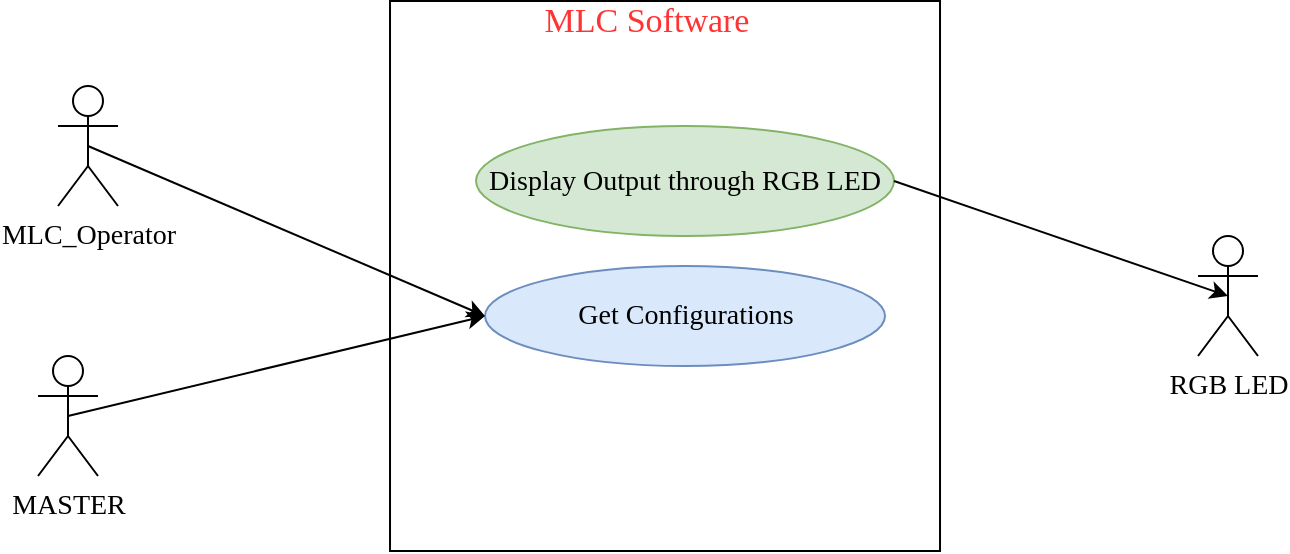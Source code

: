 <mxfile version="13.9.9" type="github">
  <diagram id="9Y8ZHIoOVF3_s0dHNt5-" name="Page-1">
    <mxGraphModel dx="1635" dy="915" grid="1" gridSize="10" guides="1" tooltips="1" connect="1" arrows="1" fold="1" page="1" pageScale="1" pageWidth="827" pageHeight="1169" math="0" shadow="0">
      <root>
        <mxCell id="0" />
        <mxCell id="1" parent="0" />
        <mxCell id="SoJKSNoQK4Bj8bn0CBLv-29" value="" style="whiteSpace=wrap;html=1;aspect=fixed;" vertex="1" parent="1">
          <mxGeometry x="286.01" y="297.5" width="275" height="275" as="geometry" />
        </mxCell>
        <mxCell id="SoJKSNoQK4Bj8bn0CBLv-3" value="&lt;font style=&quot;font-size: 14px&quot; face=&quot;Times New Roman&quot;&gt;Get Configurations&lt;/font&gt;" style="ellipse;whiteSpace=wrap;html=1;fillColor=#dae8fc;strokeColor=#6c8ebf;" vertex="1" parent="1">
          <mxGeometry x="333.51" y="430" width="200" height="50" as="geometry" />
        </mxCell>
        <mxCell id="SoJKSNoQK4Bj8bn0CBLv-5" value="&lt;font style=&quot;font-size: 14px&quot; face=&quot;Times New Roman&quot;&gt;Display Output through RGB LED&lt;/font&gt;" style="ellipse;whiteSpace=wrap;html=1;fillColor=#d5e8d4;strokeColor=#82b366;" vertex="1" parent="1">
          <mxGeometry x="329.01" y="360" width="209.01" height="55" as="geometry" />
        </mxCell>
        <mxCell id="SoJKSNoQK4Bj8bn0CBLv-10" value="&lt;font face=&quot;Times New Roman&quot;&gt;&lt;span style=&quot;font-size: 14px&quot;&gt;MLC_Operator&lt;/span&gt;&lt;/font&gt;" style="shape=umlActor;verticalLabelPosition=bottom;verticalAlign=top;html=1;" vertex="1" parent="1">
          <mxGeometry x="120" y="340" width="30" height="60" as="geometry" />
        </mxCell>
        <mxCell id="SoJKSNoQK4Bj8bn0CBLv-11" value="&lt;font face=&quot;Times New Roman&quot;&gt;&lt;span style=&quot;font-size: 14px&quot;&gt;RGB LED&lt;/span&gt;&lt;/font&gt;" style="shape=umlActor;verticalLabelPosition=bottom;verticalAlign=top;html=1;direction=east;" vertex="1" parent="1">
          <mxGeometry x="690" y="415" width="30" height="60" as="geometry" />
        </mxCell>
        <mxCell id="SoJKSNoQK4Bj8bn0CBLv-37" value="" style="endArrow=classic;html=1;exitX=0.5;exitY=0.5;exitDx=0;exitDy=0;exitPerimeter=0;entryX=0;entryY=0.5;entryDx=0;entryDy=0;" edge="1" parent="1" source="SoJKSNoQK4Bj8bn0CBLv-10" target="SoJKSNoQK4Bj8bn0CBLv-3">
          <mxGeometry width="50" height="50" relative="1" as="geometry">
            <mxPoint x="160" y="420" as="sourcePoint" />
            <mxPoint x="210" y="370" as="targetPoint" />
          </mxGeometry>
        </mxCell>
        <mxCell id="SoJKSNoQK4Bj8bn0CBLv-50" value="" style="endArrow=classic;html=1;exitX=1;exitY=0.5;exitDx=0;exitDy=0;entryX=0.5;entryY=0.5;entryDx=0;entryDy=0;entryPerimeter=0;" edge="1" parent="1" source="SoJKSNoQK4Bj8bn0CBLv-5" target="SoJKSNoQK4Bj8bn0CBLv-11">
          <mxGeometry width="50" height="50" relative="1" as="geometry">
            <mxPoint x="499" y="420" as="sourcePoint" />
            <mxPoint x="680" y="440" as="targetPoint" />
          </mxGeometry>
        </mxCell>
        <mxCell id="SoJKSNoQK4Bj8bn0CBLv-56" value="&lt;font face=&quot;Times New Roman&quot; style=&quot;font-size: 17px&quot; color=&quot;#ff3333&quot;&gt;MLC Software&lt;/font&gt;" style="text;html=1;align=center;verticalAlign=middle;resizable=0;points=[];autosize=1;" vertex="1" parent="1">
          <mxGeometry x="354" y="297.5" width="120" height="20" as="geometry" />
        </mxCell>
        <mxCell id="SoJKSNoQK4Bj8bn0CBLv-58" value="&lt;font face=&quot;Times New Roman&quot;&gt;&lt;span style=&quot;font-size: 14px&quot;&gt;MASTER&lt;/span&gt;&lt;/font&gt;" style="shape=umlActor;verticalLabelPosition=bottom;verticalAlign=top;html=1;" vertex="1" parent="1">
          <mxGeometry x="110" y="475" width="30" height="60" as="geometry" />
        </mxCell>
        <mxCell id="SoJKSNoQK4Bj8bn0CBLv-60" value="" style="endArrow=classic;html=1;entryX=0;entryY=0.5;entryDx=0;entryDy=0;exitX=0.5;exitY=0.5;exitDx=0;exitDy=0;exitPerimeter=0;" edge="1" parent="1" source="SoJKSNoQK4Bj8bn0CBLv-58" target="SoJKSNoQK4Bj8bn0CBLv-3">
          <mxGeometry width="50" height="50" relative="1" as="geometry">
            <mxPoint x="130" y="510" as="sourcePoint" />
            <mxPoint x="180" y="460" as="targetPoint" />
          </mxGeometry>
        </mxCell>
      </root>
    </mxGraphModel>
  </diagram>
</mxfile>
